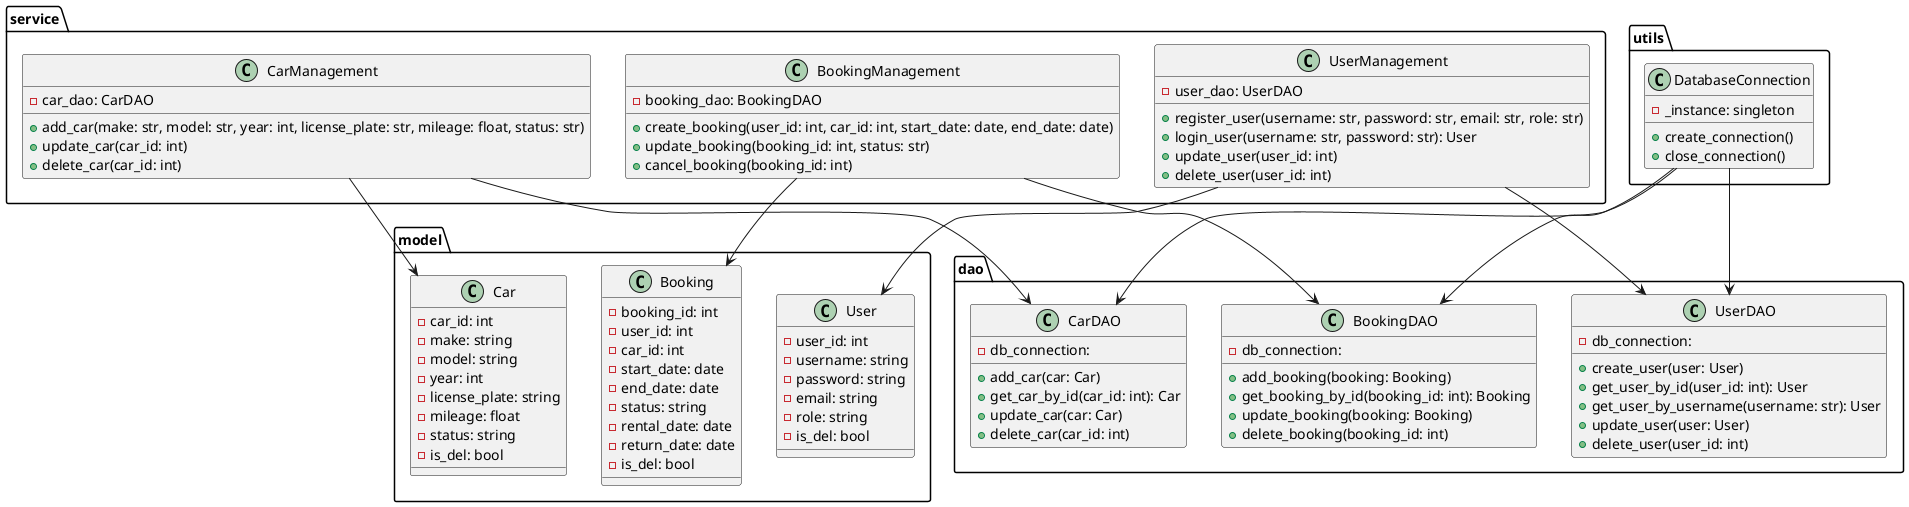 @startuml

!define DB

package "model" {
    class User {
        - user_id: int
        - username: string
        - password: string
        - email: string
        - role: string
        - is_del: bool
    }

    class Car {
        - car_id: int
        - make: string
        - model: string
        - year: int
        - license_plate: string
        - mileage: float
        - status: string
        - is_del: bool
    }

    class Booking {
        - booking_id: int
        - user_id: int
        - car_id: int
        - start_date: date
        - end_date: date
        - status: string
        - rental_date: date
        - return_date: date
        - is_del: bool
    }
}

package "dao" {
    class UserDAO {
        - db_connection: DB
        + create_user(user: User)
        + get_user_by_id(user_id: int): User
        + get_user_by_username(username: str): User
        + update_user(user: User)
        + delete_user(user_id: int)
    }

    class CarDAO {
        - db_connection: DB
        + add_car(car: Car)
        + get_car_by_id(car_id: int): Car
        + update_car(car: Car)
        + delete_car(car_id: int)
    }

    class BookingDAO {
        - db_connection: DB
        + add_booking(booking: Booking)
        + get_booking_by_id(booking_id: int): Booking
        + update_booking(booking: Booking)
        + delete_booking(booking_id: int)
    }
}

package "service" {
    class UserManagement {
        - user_dao: UserDAO
        + register_user(username: str, password: str, email: str, role: str)
        + login_user(username: str, password: str): User
        + update_user(user_id: int)
        + delete_user(user_id: int)
    }

    class CarManagement {
        - car_dao: CarDAO
        + add_car(make: str, model: str, year: int, license_plate: str, mileage: float, status: str)
        + update_car(car_id: int)
        + delete_car(car_id: int)
    }

    class BookingManagement {
        - booking_dao: BookingDAO
        + create_booking(user_id: int, car_id: int, start_date: date, end_date: date)
        + update_booking(booking_id: int, status: str)
        + cancel_booking(booking_id: int)
    }
}

package "utils" {
    class DatabaseConnection {
        - _instance: singleton
        + create_connection()
        + close_connection()
    }
}

DatabaseConnection --> UserDAO
DatabaseConnection --> CarDAO
DatabaseConnection --> BookingDAO
UserManagement --> UserDAO
CarManagement --> CarDAO
BookingManagement --> BookingDAO
UserManagement --> User
CarManagement --> Car
BookingManagement --> Booking

@enduml
